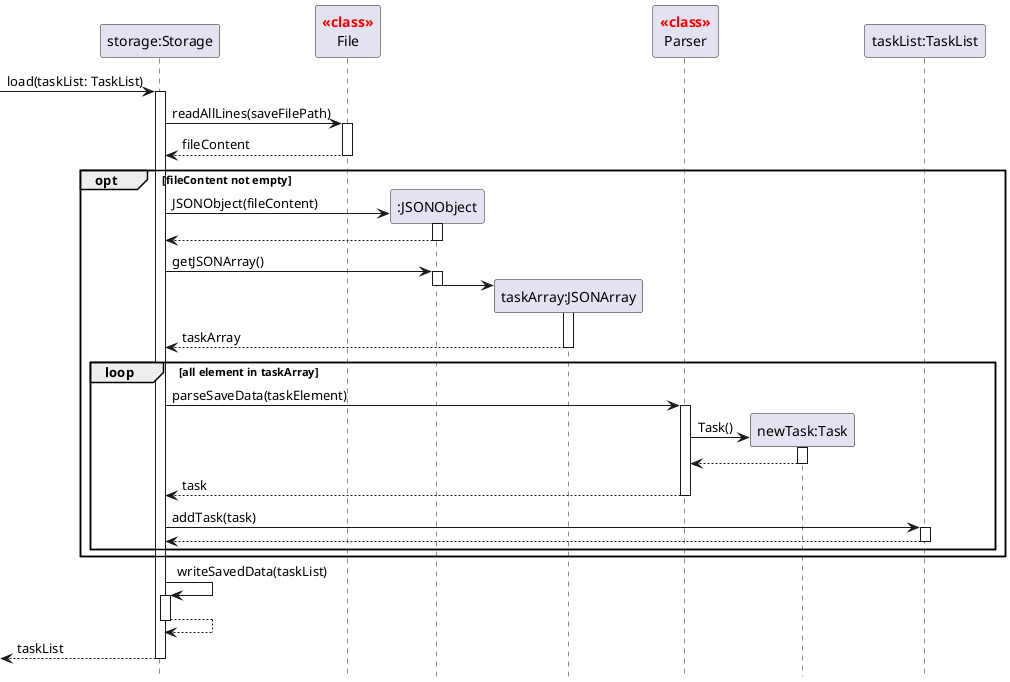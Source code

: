 @startuml
'https://plantuml.com/sequence-diagram

hide footbox
participant Storage as "storage:Storage"
participant File as "<font color=red>**<<class>>**\nFile"
participant JSONObject as ":JSONObject"
participant JSONArray as "taskArray:JSONArray"
participant Parser as "<font color=red>**<<class>>**\nParser"
participant Task as "newTask:Task"
participant List as "taskList:TaskList"

[-> Storage ++: load(taskList: TaskList)

Storage -> File as "<<class>>\nFile" ++: readAllLines(saveFilePath)

File --> Storage --: fileContent

opt fileContent not empty
    create JSONObject
    Storage -> JSONObject ++: JSONObject(fileContent)
    JSONObject --> Storage --:

    Storage -> JSONObject ++:getJSONArray()

    create JSONArray
    JSONObject -> JSONArray ++:
    deactivate JSONObject

    JSONArray --> Storage --: taskArray

    loop all element in taskArray
        Storage -> Parser ++: parseSaveData(taskElement)

        create Task
        Parser -> Task ++: Task()

        Task --> Parser --

        Parser --> Storage --: task

        Storage -> List ++: addTask(task)
        List --> Storage --
    end
end
Storage -> Storage ++ : writeSavedData(taskList)
Storage --> Storage --
return taskList
@enduml